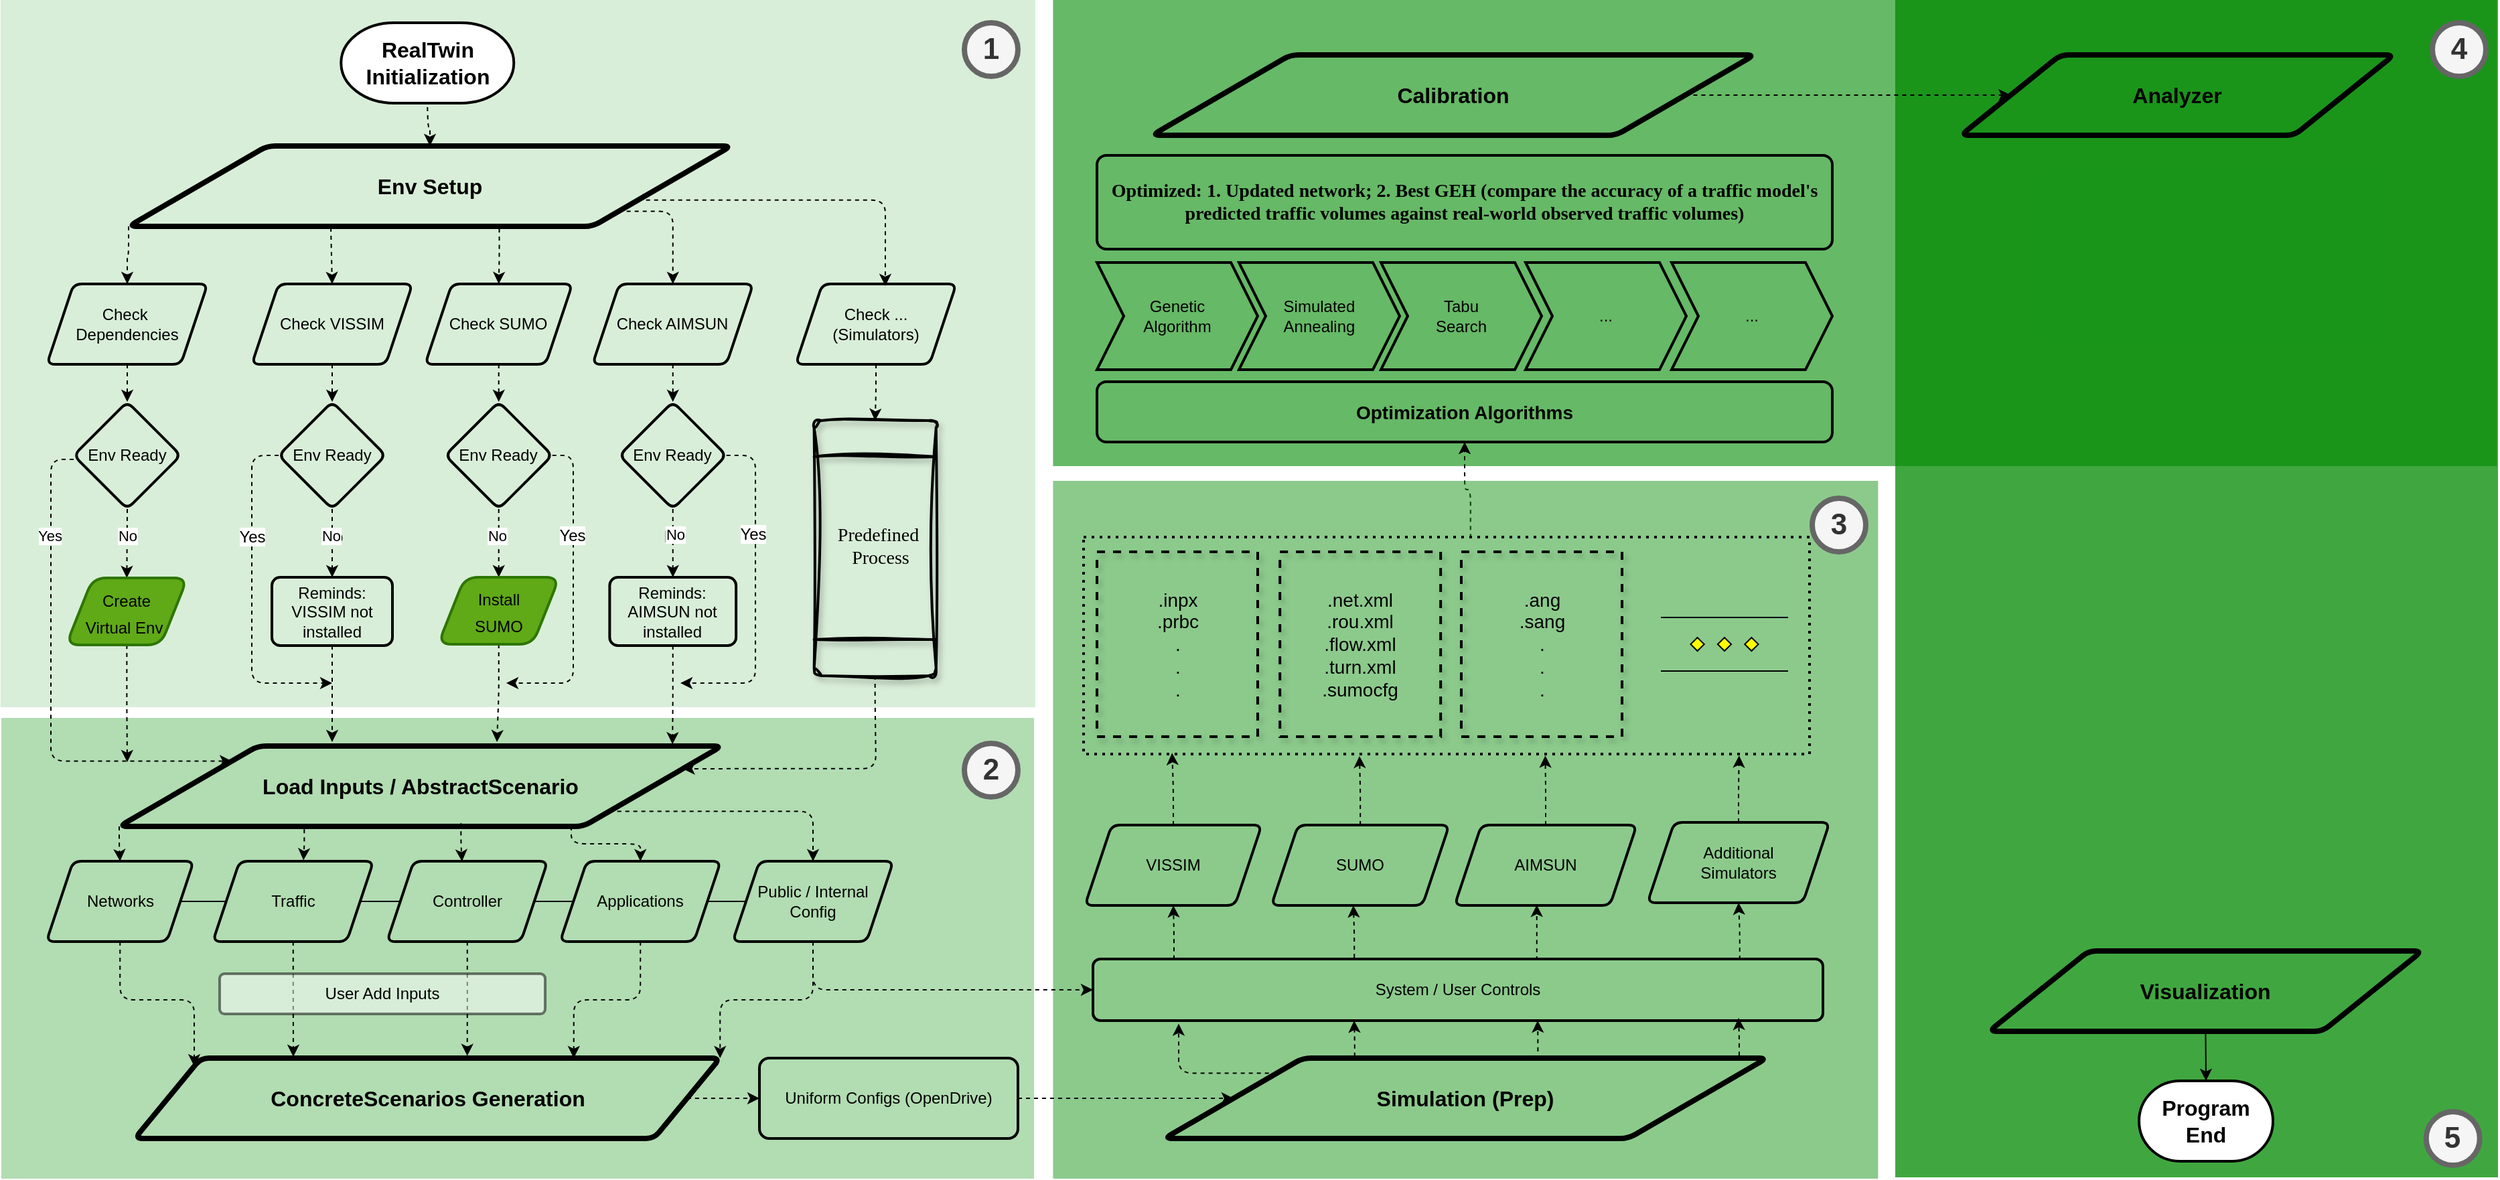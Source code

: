 <mxfile>
    <diagram id="FxDfkc90zArqB3Rua8Ul" name="Page-1">
        <mxGraphModel dx="1268" dy="1058" grid="0" gridSize="10" guides="1" tooltips="1" connect="1" arrows="1" fold="1" page="0" pageScale="1" pageWidth="827" pageHeight="1169" background="none" math="1" shadow="0">
            <root>
                <mxCell id="0"/>
                <mxCell id="1" parent="0"/>
                <mxCell id="206" value="" style="rounded=0;whiteSpace=wrap;html=1;strokeWidth=4;fillColor=#008a00;fontColor=#ffffff;strokeColor=none;opacity=60;" parent="1" vertex="1">
                    <mxGeometry x="822.19" y="13" width="1077.94" height="348" as="geometry"/>
                </mxCell>
                <mxCell id="207" value="" style="rounded=0;whiteSpace=wrap;html=1;strokeWidth=4;fillColor=#008a00;fontColor=#ffffff;strokeColor=none;opacity=75;" parent="1" vertex="1">
                    <mxGeometry x="1451" y="13" width="450" height="879" as="geometry"/>
                </mxCell>
                <mxCell id="202" value="" style="rounded=0;whiteSpace=wrap;html=1;strokeWidth=4;fillColor=#008a00;fontColor=#ffffff;strokeColor=none;opacity=15;" parent="1" vertex="1">
                    <mxGeometry x="36.38" y="13" width="772.62" height="528" as="geometry"/>
                </mxCell>
                <mxCell id="203" value="" style="rounded=0;whiteSpace=wrap;html=1;strokeWidth=4;fillColor=#008a00;fontColor=#ffffff;strokeColor=none;opacity=30;" parent="1" vertex="1">
                    <mxGeometry x="37" y="549" width="771" height="344" as="geometry"/>
                </mxCell>
                <mxCell id="260" value="" style="edgeStyle=orthogonalEdgeStyle;html=1;exitX=0.533;exitY=0.004;exitDx=0;exitDy=0;exitPerimeter=0;entryX=0.5;entryY=1;entryDx=0;entryDy=0;rounded=1;dashed=1;strokeColor=default;align=center;verticalAlign=middle;fontFamily=Helvetica;fontSize=11;fontColor=default;labelBackgroundColor=default;endArrow=classic;" parent="1" source="226" target="243" edge="1">
                    <mxGeometry relative="1" as="geometry">
                        <mxPoint x="1131.1" y="393" as="sourcePoint"/>
                        <mxPoint x="1127.9" y="310" as="targetPoint"/>
                    </mxGeometry>
                </mxCell>
                <mxCell id="204" value="" style="rounded=0;whiteSpace=wrap;html=1;strokeWidth=4;fillColor=#008a00;fontColor=#ffffff;strokeColor=none;opacity=45;" parent="1" vertex="1">
                    <mxGeometry x="822.19" y="372" width="616" height="521" as="geometry"/>
                </mxCell>
                <mxCell id="37" value="" style="edgeStyle=orthogonalEdgeStyle;html=1;dashed=1;fontSize=16;endArrow=classic;endFill=1;" parent="1" source="6" target="36" edge="1">
                    <mxGeometry relative="1" as="geometry"/>
                </mxCell>
                <mxCell id="6" value="Check SUMO" style="shape=parallelogram;perimeter=parallelogramPerimeter;whiteSpace=wrap;html=1;fixedSize=1;strokeWidth=2;rounded=1;arcSize=12;fillColor=none;" parent="1" vertex="1">
                    <mxGeometry x="353.37" y="225" width="110" height="60" as="geometry"/>
                </mxCell>
                <mxCell id="29" value="" style="edgeStyle=orthogonalEdgeStyle;html=1;dashed=1;fontSize=16;endArrow=classic;endFill=1;" parent="1" source="8" target="28" edge="1">
                    <mxGeometry relative="1" as="geometry"/>
                </mxCell>
                <mxCell id="8" value="Check VISSIM" style="shape=parallelogram;perimeter=parallelogramPerimeter;whiteSpace=wrap;html=1;fixedSize=1;strokeWidth=2;rounded=1;arcSize=12;fillColor=none;" parent="1" vertex="1">
                    <mxGeometry x="224" y="225" width="120" height="60" as="geometry"/>
                </mxCell>
                <mxCell id="39" value="" style="edgeStyle=orthogonalEdgeStyle;html=1;dashed=1;fontSize=16;endArrow=classic;endFill=1;" parent="1" source="10" target="38" edge="1">
                    <mxGeometry relative="1" as="geometry"/>
                </mxCell>
                <mxCell id="10" value="Check AIMSUN" style="shape=parallelogram;perimeter=parallelogramPerimeter;whiteSpace=wrap;html=1;fixedSize=1;strokeWidth=2;rounded=1;arcSize=12;fillColor=none;" parent="1" vertex="1">
                    <mxGeometry x="478.37" y="225" width="120" height="60" as="geometry"/>
                </mxCell>
                <mxCell id="138" style="edgeStyle=orthogonalEdgeStyle;html=1;exitX=0.307;exitY=1.035;exitDx=0;exitDy=0;entryX=0.564;entryY=-0.012;entryDx=0;entryDy=0;entryPerimeter=0;dashed=1;fontSize=12;endArrow=classic;endFill=1;exitPerimeter=0;" parent="1" source="13" target="17" edge="1">
                    <mxGeometry relative="1" as="geometry"/>
                </mxCell>
                <mxCell id="139" style="edgeStyle=orthogonalEdgeStyle;html=1;exitX=0.567;exitY=0.961;exitDx=0;exitDy=0;entryX=0.467;entryY=0.002;entryDx=0;entryDy=0;dashed=1;fontSize=12;endArrow=classic;endFill=1;exitPerimeter=0;entryPerimeter=0;" parent="1" source="13" target="18" edge="1">
                    <mxGeometry relative="1" as="geometry"/>
                </mxCell>
                <mxCell id="140" style="edgeStyle=orthogonalEdgeStyle;html=1;exitX=0.75;exitY=1;exitDx=0;exitDy=0;entryX=0.5;entryY=0;entryDx=0;entryDy=0;dashed=1;fontSize=12;endArrow=classic;endFill=1;" parent="1" source="13" target="19" edge="1">
                    <mxGeometry relative="1" as="geometry"/>
                </mxCell>
                <mxCell id="142" style="edgeStyle=orthogonalEdgeStyle;html=1;exitX=0;exitY=1;exitDx=0;exitDy=0;entryX=0.5;entryY=0;entryDx=0;entryDy=0;dashed=1;fontSize=12;endArrow=classic;endFill=1;" parent="1" source="13" target="15" edge="1">
                    <mxGeometry relative="1" as="geometry"/>
                </mxCell>
                <mxCell id="176" style="edgeStyle=orthogonalEdgeStyle;html=1;exitX=1;exitY=1;exitDx=0;exitDy=0;dashed=1;" parent="1" source="13" target="172" edge="1">
                    <mxGeometry relative="1" as="geometry"/>
                </mxCell>
                <mxCell id="13" value="&lt;b&gt;&lt;font style=&quot;font-size: 16px;&quot;&gt;Load Inputs / AbstractScenario&lt;/font&gt;&lt;/b&gt;" style="shape=parallelogram;html=1;strokeWidth=4;perimeter=parallelogramPerimeter;whiteSpace=wrap;rounded=1;arcSize=12;size=0.23;fillColor=none;" parent="1" vertex="1">
                    <mxGeometry x="125" y="570" width="450" height="60" as="geometry"/>
                </mxCell>
                <mxCell id="14" style="edgeStyle=none;html=1;exitX=1;exitY=0.5;exitDx=0;exitDy=0;entryX=0;entryY=0.5;entryDx=0;entryDy=0;fontSize=16;endArrow=none;endFill=0;" parent="1" target="17" edge="1" source="15">
                    <mxGeometry relative="1" as="geometry">
                        <mxPoint x="164.88" y="700" as="sourcePoint"/>
                    </mxGeometry>
                </mxCell>
                <mxCell id="126" style="edgeStyle=orthogonalEdgeStyle;html=1;exitX=0.5;exitY=1;exitDx=0;exitDy=0;entryX=0;entryY=0;entryDx=0;entryDy=0;dashed=1;fontSize=16;endArrow=classic;endFill=1;" parent="1" source="15" target="116" edge="1">
                    <mxGeometry relative="1" as="geometry"/>
                </mxCell>
                <mxCell id="15" value="Networks" style="shape=parallelogram;perimeter=parallelogramPerimeter;whiteSpace=wrap;html=1;fixedSize=1;strokeWidth=2;rounded=1;arcSize=12;fillColor=none;" parent="1" vertex="1">
                    <mxGeometry x="70.63" y="656" width="110" height="60" as="geometry"/>
                </mxCell>
                <mxCell id="16" value="" style="edgeStyle=none;html=1;fontSize=16;endArrow=none;endFill=0;" parent="1" source="17" target="18" edge="1">
                    <mxGeometry relative="1" as="geometry"/>
                </mxCell>
                <mxCell id="129" style="edgeStyle=orthogonalEdgeStyle;html=1;exitX=0.5;exitY=1;exitDx=0;exitDy=0;dashed=1;fontSize=16;endArrow=classic;endFill=1;" parent="1" source="17" edge="1">
                    <mxGeometry relative="1" as="geometry">
                        <mxPoint x="255" y="802" as="targetPoint"/>
                    </mxGeometry>
                </mxCell>
                <mxCell id="17" value="Traffic" style="shape=parallelogram;perimeter=parallelogramPerimeter;whiteSpace=wrap;html=1;fixedSize=1;strokeWidth=2;rounded=1;arcSize=12;fillColor=none;" parent="1" vertex="1">
                    <mxGeometry x="194.88" y="656" width="120" height="60" as="geometry"/>
                </mxCell>
                <mxCell id="20" style="edgeStyle=none;html=1;exitX=1;exitY=0.5;exitDx=0;exitDy=0;entryX=0;entryY=0.5;entryDx=0;entryDy=0;fontSize=16;endArrow=none;endFill=0;" parent="1" source="18" target="19" edge="1">
                    <mxGeometry relative="1" as="geometry"/>
                </mxCell>
                <mxCell id="128" style="edgeStyle=orthogonalEdgeStyle;html=1;exitX=0.5;exitY=1;exitDx=0;exitDy=0;entryX=0.568;entryY=-0.028;entryDx=0;entryDy=0;dashed=1;fontSize=16;endArrow=classic;endFill=1;entryPerimeter=0;" parent="1" source="18" target="116" edge="1">
                    <mxGeometry relative="1" as="geometry"/>
                </mxCell>
                <mxCell id="18" value="Controller" style="shape=parallelogram;perimeter=parallelogramPerimeter;whiteSpace=wrap;html=1;fixedSize=1;strokeWidth=2;rounded=1;arcSize=12;fillColor=none;" parent="1" vertex="1">
                    <mxGeometry x="324.88" y="656" width="120" height="60" as="geometry"/>
                </mxCell>
                <mxCell id="127" style="edgeStyle=orthogonalEdgeStyle;html=1;exitX=0.5;exitY=1;exitDx=0;exitDy=0;entryX=0.75;entryY=0;entryDx=0;entryDy=0;dashed=1;fontSize=16;endArrow=classic;endFill=1;" parent="1" source="19" target="116" edge="1">
                    <mxGeometry relative="1" as="geometry"/>
                </mxCell>
                <mxCell id="266" style="edgeStyle=orthogonalEdgeStyle;html=1;exitX=1;exitY=0.5;exitDx=0;exitDy=0;entryX=0;entryY=0.5;entryDx=0;entryDy=0;endArrow=none;endFill=0;" edge="1" parent="1" source="19" target="172">
                    <mxGeometry relative="1" as="geometry"/>
                </mxCell>
                <mxCell id="19" value="Applications" style="shape=parallelogram;perimeter=parallelogramPerimeter;whiteSpace=wrap;html=1;fixedSize=1;strokeWidth=2;rounded=1;arcSize=12;fillColor=none;" parent="1" vertex="1">
                    <mxGeometry x="454.13" y="656" width="120" height="60" as="geometry"/>
                </mxCell>
                <mxCell id="35" value="" style="edgeStyle=orthogonalEdgeStyle;html=1;dashed=1;fontSize=16;endArrow=classic;endFill=1;" parent="1" source="28" target="34" edge="1">
                    <mxGeometry relative="1" as="geometry"/>
                </mxCell>
                <mxCell id="47" value="&lt;font style=&quot;font-size: 12px;&quot;&gt;No&lt;/font&gt;" style="edgeLabel;html=1;align=center;verticalAlign=middle;resizable=0;points=[];fontSize=16;labelBackgroundColor=none;" parent="35" vertex="1" connectable="0">
                    <mxGeometry x="-0.273" relative="1" as="geometry">
                        <mxPoint as="offset"/>
                    </mxGeometry>
                </mxCell>
                <mxCell id="216" value="No" style="edgeLabel;html=1;align=center;verticalAlign=middle;resizable=0;points=[];" parent="35" vertex="1" connectable="0">
                    <mxGeometry x="-0.211" y="-1" relative="1" as="geometry">
                        <mxPoint as="offset"/>
                    </mxGeometry>
                </mxCell>
                <mxCell id="65" style="edgeStyle=elbowEdgeStyle;html=1;exitX=0;exitY=0.5;exitDx=0;exitDy=0;dashed=1;fontSize=12;endArrow=classic;endFill=1;" parent="1" source="28" edge="1">
                    <mxGeometry relative="1" as="geometry">
                        <mxPoint x="284" y="523" as="targetPoint"/>
                        <Array as="points">
                            <mxPoint x="224" y="443"/>
                        </Array>
                    </mxGeometry>
                </mxCell>
                <mxCell id="67" value="&lt;span style=&quot;background-color: light-dark(#ffffff, var(--ge-dark-color, #121212));&quot;&gt;Yes&lt;/span&gt;" style="edgeLabel;html=1;align=center;verticalAlign=middle;resizable=0;points=[];fontSize=12;labelBackgroundColor=none;" parent="65" vertex="1" connectable="0">
                    <mxGeometry x="-0.333" relative="1" as="geometry">
                        <mxPoint y="-3" as="offset"/>
                    </mxGeometry>
                </mxCell>
                <mxCell id="28" value="Env Ready" style="rhombus;whiteSpace=wrap;html=1;strokeWidth=2;rounded=1;arcSize=12;fillColor=none;" parent="1" vertex="1">
                    <mxGeometry x="244" y="313" width="80" height="80" as="geometry"/>
                </mxCell>
                <mxCell id="59" style="edgeStyle=elbowEdgeStyle;elbow=vertical;html=1;exitX=0.5;exitY=1;exitDx=0;exitDy=0;dashed=1;fontSize=12;endArrow=classic;endFill=1;" parent="1" source="34" edge="1">
                    <mxGeometry relative="1" as="geometry">
                        <mxPoint x="284" y="567" as="targetPoint"/>
                    </mxGeometry>
                </mxCell>
                <mxCell id="34" value="Reminds: VISSIM not installed" style="whiteSpace=wrap;html=1;strokeWidth=2;rounded=1;arcSize=12;fillColor=none;" parent="1" vertex="1">
                    <mxGeometry x="239" y="444" width="90" height="51" as="geometry"/>
                </mxCell>
                <mxCell id="52" style="edgeStyle=orthogonalEdgeStyle;html=1;exitX=0.5;exitY=1;exitDx=0;exitDy=0;entryX=0.5;entryY=0;entryDx=0;entryDy=0;dashed=1;fontSize=12;endArrow=classic;endFill=1;" parent="1" source="36" target="50" edge="1">
                    <mxGeometry relative="1" as="geometry"/>
                </mxCell>
                <mxCell id="54" value="No" style="edgeLabel;html=1;align=center;verticalAlign=middle;resizable=0;points=[];fontSize=12;labelBackgroundColor=none;" parent="52" vertex="1" connectable="0">
                    <mxGeometry x="-0.271" relative="1" as="geometry">
                        <mxPoint x="-2" y="1" as="offset"/>
                    </mxGeometry>
                </mxCell>
                <mxCell id="217" value="No" style="edgeLabel;html=1;align=center;verticalAlign=middle;resizable=0;points=[];" parent="52" vertex="1" connectable="0">
                    <mxGeometry x="-0.165" y="-2" relative="1" as="geometry">
                        <mxPoint y="-2" as="offset"/>
                    </mxGeometry>
                </mxCell>
                <mxCell id="56" style="edgeStyle=elbowEdgeStyle;html=1;exitX=1;exitY=0.5;exitDx=0;exitDy=0;dashed=1;fontSize=12;endArrow=classic;endFill=1;" parent="1" source="36" edge="1">
                    <mxGeometry relative="1" as="geometry">
                        <mxPoint x="414" y="523" as="targetPoint"/>
                        <Array as="points">
                            <mxPoint x="464" y="433"/>
                        </Array>
                    </mxGeometry>
                </mxCell>
                <mxCell id="57" value="&lt;span style=&quot;background-color: light-dark(#ffffff, var(--ge-dark-color, #121212));&quot;&gt;Yes&lt;/span&gt;" style="edgeLabel;html=1;align=center;verticalAlign=middle;resizable=0;points=[];fontSize=12;labelBackgroundColor=none;" parent="56" vertex="1" connectable="0">
                    <mxGeometry x="-0.189" y="1" relative="1" as="geometry">
                        <mxPoint x="-2" y="-20" as="offset"/>
                    </mxGeometry>
                </mxCell>
                <mxCell id="36" value="Env Ready" style="rhombus;whiteSpace=wrap;html=1;strokeWidth=2;rounded=1;arcSize=12;fillColor=none;" parent="1" vertex="1">
                    <mxGeometry x="368.37" y="313" width="80" height="80" as="geometry"/>
                </mxCell>
                <mxCell id="45" value="" style="edgeStyle=orthogonalEdgeStyle;html=1;dashed=1;fontSize=16;endArrow=classic;endFill=1;" parent="1" source="38" target="44" edge="1">
                    <mxGeometry relative="1" as="geometry"/>
                </mxCell>
                <mxCell id="48" value="&lt;font style=&quot;font-size: 12px;&quot;&gt;No&lt;/font&gt;" style="edgeLabel;html=1;align=center;verticalAlign=middle;resizable=0;points=[];fontSize=16;backgroundOutline=0;labelBackgroundColor=none;" parent="45" vertex="1" connectable="0">
                    <mxGeometry x="0.208" y="1" relative="1" as="geometry">
                        <mxPoint x="-1" y="-12" as="offset"/>
                    </mxGeometry>
                </mxCell>
                <mxCell id="218" value="No" style="edgeLabel;html=1;align=center;verticalAlign=middle;resizable=0;points=[];" parent="45" vertex="1" connectable="0">
                    <mxGeometry x="-0.256" y="1" relative="1" as="geometry">
                        <mxPoint as="offset"/>
                    </mxGeometry>
                </mxCell>
                <mxCell id="66" style="edgeStyle=elbowEdgeStyle;html=1;exitX=1;exitY=0.5;exitDx=0;exitDy=0;dashed=1;fontSize=12;endArrow=classic;endFill=1;" parent="1" source="38" edge="1">
                    <mxGeometry relative="1" as="geometry">
                        <mxPoint x="544" y="523" as="targetPoint"/>
                        <Array as="points">
                            <mxPoint x="600" y="433"/>
                        </Array>
                    </mxGeometry>
                </mxCell>
                <mxCell id="68" value="&lt;span style=&quot;background-color: light-dark(#ffffff, var(--ge-dark-color, #121212));&quot;&gt;Yes&lt;/span&gt;" style="edgeLabel;html=1;align=center;verticalAlign=middle;resizable=0;points=[];fontSize=12;labelBackgroundColor=none;" parent="66" vertex="1" connectable="0">
                    <mxGeometry x="-0.358" y="1" relative="1" as="geometry">
                        <mxPoint x="-3" y="1" as="offset"/>
                    </mxGeometry>
                </mxCell>
                <mxCell id="38" value="Env Ready" style="rhombus;whiteSpace=wrap;html=1;strokeWidth=2;rounded=1;arcSize=12;fillColor=none;" parent="1" vertex="1">
                    <mxGeometry x="498.37" y="313" width="80" height="80" as="geometry"/>
                </mxCell>
                <mxCell id="60" style="edgeStyle=elbowEdgeStyle;elbow=vertical;html=1;exitX=0.5;exitY=1;exitDx=0;exitDy=0;entryX=0.918;entryY=-0.022;entryDx=0;entryDy=0;entryPerimeter=0;dashed=1;fontSize=12;endArrow=classic;endFill=1;" parent="1" source="44" target="13" edge="1">
                    <mxGeometry relative="1" as="geometry"/>
                </mxCell>
                <mxCell id="44" value="Reminds: AIMSUN not installed" style="whiteSpace=wrap;html=1;strokeWidth=2;rounded=1;arcSize=12;strokeColor=default;fillColor=none;" parent="1" vertex="1">
                    <mxGeometry x="491.18" y="444" width="94.37" height="51" as="geometry"/>
                </mxCell>
                <mxCell id="53" style="edgeStyle=orthogonalEdgeStyle;html=1;exitX=0.5;exitY=1;exitDx=0;exitDy=0;dashed=1;fontSize=12;endArrow=classic;endFill=1;" parent="1" source="50" edge="1">
                    <mxGeometry relative="1" as="geometry">
                        <mxPoint x="407" y="567" as="targetPoint"/>
                    </mxGeometry>
                </mxCell>
                <mxCell id="50" value="&lt;font style=&quot;font-size: 12px; color: rgb(0, 0, 0);&quot;&gt;Install &lt;br&gt;SUMO&lt;/font&gt;" style="shape=parallelogram;perimeter=parallelogramPerimeter;whiteSpace=wrap;html=1;fixedSize=1;fontSize=16;fillColor=#60a917;rounded=1;strokeWidth=2;strokeColor=#2D7600;fontColor=#ffffff;" parent="1" vertex="1">
                    <mxGeometry x="363.06" y="444" width="90.63" height="50" as="geometry"/>
                </mxCell>
                <mxCell id="178" value="" style="edgeStyle=orthogonalEdgeStyle;html=1;dashed=1;fontColor=#00FF00;" parent="1" source="116" target="177" edge="1">
                    <mxGeometry relative="1" as="geometry"/>
                </mxCell>
                <mxCell id="116" value="&lt;b&gt;&lt;font style=&quot;font-size: 16px;&quot;&gt;ConcreteScenarios Generation&lt;/font&gt;&lt;/b&gt;" style="shape=parallelogram;html=1;strokeWidth=4;perimeter=parallelogramPerimeter;whiteSpace=wrap;rounded=1;arcSize=12;size=0.113;fillColor=none;" parent="1" vertex="1">
                    <mxGeometry x="136.63" y="803" width="437" height="60" as="geometry"/>
                </mxCell>
                <mxCell id="150" style="edgeStyle=orthogonalEdgeStyle;html=1;exitX=1;exitY=0.75;exitDx=0;exitDy=0;entryX=0.558;entryY=0.025;entryDx=0;entryDy=0;entryPerimeter=0;dashed=1;fontSize=12;endArrow=classic;endFill=1;" parent="1" source="131" target="147" edge="1">
                    <mxGeometry relative="1" as="geometry"/>
                </mxCell>
                <mxCell id="153" style="edgeStyle=orthogonalEdgeStyle;html=1;exitX=0;exitY=1;exitDx=0;exitDy=0;entryX=0.5;entryY=0;entryDx=0;entryDy=0;dashed=1;" parent="1" source="131" target="152" edge="1">
                    <mxGeometry relative="1" as="geometry"/>
                </mxCell>
                <mxCell id="165" style="edgeStyle=orthogonalEdgeStyle;html=1;exitX=1;exitY=1;exitDx=0;exitDy=0;entryX=0.5;entryY=0;entryDx=0;entryDy=0;dashed=1;" parent="1" source="131" target="10" edge="1">
                    <mxGeometry relative="1" as="geometry">
                        <Array as="points">
                            <mxPoint x="538" y="171"/>
                        </Array>
                    </mxGeometry>
                </mxCell>
                <mxCell id="166" style="edgeStyle=orthogonalEdgeStyle;html=1;exitX=0.615;exitY=1.028;exitDx=0;exitDy=0;entryX=0.5;entryY=0;entryDx=0;entryDy=0;dashed=1;exitPerimeter=0;" parent="1" source="131" target="6" edge="1">
                    <mxGeometry relative="1" as="geometry"/>
                </mxCell>
                <mxCell id="168" style="edgeStyle=orthogonalEdgeStyle;html=1;entryX=0.5;entryY=0;entryDx=0;entryDy=0;dashed=1;" parent="1" target="8" edge="1">
                    <mxGeometry relative="1" as="geometry">
                        <mxPoint x="283" y="183" as="sourcePoint"/>
                    </mxGeometry>
                </mxCell>
                <mxCell id="131" value="&lt;b&gt;&lt;font style=&quot;font-size: 16px;&quot;&gt;Env Setup&lt;/font&gt;&lt;/b&gt;" style="shape=parallelogram;html=1;strokeWidth=4;perimeter=parallelogramPerimeter;whiteSpace=wrap;rounded=1;arcSize=12;size=0.23;fillColor=none;" parent="1" vertex="1">
                    <mxGeometry x="132" y="122" width="450" height="60" as="geometry"/>
                </mxCell>
                <mxCell id="144" style="edgeStyle=orthogonalEdgeStyle;html=1;exitX=0.5;exitY=1;exitDx=0;exitDy=0;entryX=0.5;entryY=0;entryDx=0;entryDy=0;dashed=1;fontSize=12;endArrow=classic;endFill=1;" parent="1" target="131" edge="1">
                    <mxGeometry relative="1" as="geometry">
                        <mxPoint x="355.13" y="93" as="sourcePoint"/>
                    </mxGeometry>
                </mxCell>
                <mxCell id="151" style="edgeStyle=orthogonalEdgeStyle;html=1;exitX=1;exitY=0.5;exitDx=0;exitDy=0;entryX=1;entryY=0.25;entryDx=0;entryDy=0;dashed=1;fontSize=11;endArrow=classic;endFill=1;rounded=1;strokeColor=default;align=center;verticalAlign=middle;fontFamily=Helvetica;fontColor=default;labelBackgroundColor=default;" parent="1" source="240" target="13" edge="1">
                    <mxGeometry relative="1" as="geometry">
                        <Array as="points">
                            <mxPoint x="690" y="535"/>
                            <mxPoint x="690" y="535"/>
                            <mxPoint x="690" y="587"/>
                        </Array>
                    </mxGeometry>
                </mxCell>
                <mxCell id="147" value="Check ...&lt;div&gt;(Simulators)&lt;/div&gt;" style="shape=parallelogram;perimeter=parallelogramPerimeter;whiteSpace=wrap;html=1;fixedSize=1;strokeWidth=2;rounded=1;arcSize=12;fillColor=none;" parent="1" vertex="1">
                    <mxGeometry x="630" y="225" width="120" height="60" as="geometry"/>
                </mxCell>
                <mxCell id="163" style="edgeStyle=none;html=1;exitX=0.5;exitY=1;exitDx=0;exitDy=0;entryX=0.5;entryY=0;entryDx=0;entryDy=0;dashed=1;" parent="1" source="152" target="155" edge="1">
                    <mxGeometry relative="1" as="geometry"/>
                </mxCell>
                <mxCell id="152" value="Check&amp;nbsp;&lt;div&gt;Dependencies&lt;/div&gt;" style="shape=parallelogram;perimeter=parallelogramPerimeter;whiteSpace=wrap;html=1;fixedSize=1;strokeWidth=2;rounded=1;arcSize=12;fillColor=none;" parent="1" vertex="1">
                    <mxGeometry x="71" y="225" width="120" height="60" as="geometry"/>
                </mxCell>
                <mxCell id="158" style="edgeStyle=none;html=1;exitX=0.5;exitY=1;exitDx=0;exitDy=0;entryX=0.5;entryY=0;entryDx=0;entryDy=0;dashed=1;" parent="1" source="155" target="156" edge="1">
                    <mxGeometry relative="1" as="geometry"/>
                </mxCell>
                <mxCell id="161" value="No" style="edgeLabel;html=1;align=center;verticalAlign=middle;resizable=0;points=[];" parent="158" vertex="1" connectable="0">
                    <mxGeometry x="-0.244" relative="1" as="geometry">
                        <mxPoint as="offset"/>
                    </mxGeometry>
                </mxCell>
                <mxCell id="159" style="edgeStyle=orthogonalEdgeStyle;html=1;exitX=0;exitY=0.5;exitDx=0;exitDy=0;dashed=1;entryX=0;entryY=0;entryDx=0;entryDy=0;" parent="1" target="13" edge="1">
                    <mxGeometry relative="1" as="geometry">
                        <Array as="points">
                            <mxPoint x="74" y="356"/>
                            <mxPoint x="74" y="581"/>
                        </Array>
                        <mxPoint x="91" y="356" as="sourcePoint"/>
                        <mxPoint x="131" y="521" as="targetPoint"/>
                    </mxGeometry>
                </mxCell>
                <mxCell id="162" value="Yes" style="edgeLabel;html=1;align=center;verticalAlign=middle;resizable=0;points=[];" parent="159" vertex="1" connectable="0">
                    <mxGeometry x="-0.295" relative="1" as="geometry">
                        <mxPoint x="-1" y="-59" as="offset"/>
                    </mxGeometry>
                </mxCell>
                <mxCell id="155" value="Env Ready" style="rhombus;whiteSpace=wrap;html=1;strokeWidth=2;rounded=1;arcSize=12;fillColor=none;" parent="1" vertex="1">
                    <mxGeometry x="91" y="313" width="80" height="80" as="geometry"/>
                </mxCell>
                <mxCell id="160" style="edgeStyle=orthogonalEdgeStyle;html=1;exitX=0.5;exitY=1;exitDx=0;exitDy=0;dashed=1;" parent="1" source="156" edge="1">
                    <mxGeometry relative="1" as="geometry">
                        <mxPoint x="131" y="582" as="targetPoint"/>
                        <Array as="points">
                            <mxPoint x="131" y="544"/>
                        </Array>
                    </mxGeometry>
                </mxCell>
                <mxCell id="156" value="&lt;span style=&quot;font-size: 12px;&quot;&gt;&lt;font style=&quot;color: light-dark(rgb(0, 0, 0), rgb(0, 0, 0));&quot;&gt;Create &lt;br&gt;Virtual Env&amp;nbsp;&lt;/font&gt;&lt;/span&gt;" style="shape=parallelogram;perimeter=parallelogramPerimeter;whiteSpace=wrap;html=1;fixedSize=1;fontSize=16;fillColor=#60a917;rounded=1;strokeWidth=2;fontColor=#ffffff;strokeColor=#2D7600;" parent="1" vertex="1">
                    <mxGeometry x="85.37" y="444.5" width="90.63" height="50" as="geometry"/>
                </mxCell>
                <mxCell id="174" style="edgeStyle=orthogonalEdgeStyle;html=1;exitX=0.5;exitY=1;exitDx=0;exitDy=0;entryX=1;entryY=0;entryDx=0;entryDy=0;dashed=1;" parent="1" source="172" target="116" edge="1">
                    <mxGeometry relative="1" as="geometry"/>
                </mxCell>
                <mxCell id="239" style="edgeStyle=orthogonalEdgeStyle;html=1;exitX=0.5;exitY=1;exitDx=0;exitDy=0;entryX=0;entryY=0.5;entryDx=0;entryDy=0;rounded=1;dashed=1;strokeColor=default;align=center;verticalAlign=middle;fontFamily=Helvetica;fontSize=11;fontColor=default;labelBackgroundColor=default;endArrow=classic;" parent="1" source="172" target="192" edge="1">
                    <mxGeometry relative="1" as="geometry"/>
                </mxCell>
                <mxCell id="172" value="Public / Internal&lt;br&gt;Config" style="shape=parallelogram;perimeter=parallelogramPerimeter;whiteSpace=wrap;html=1;fixedSize=1;strokeWidth=2;rounded=1;arcSize=12;fillColor=none;" parent="1" vertex="1">
                    <mxGeometry x="583" y="656" width="120" height="60" as="geometry"/>
                </mxCell>
                <mxCell id="182" style="edgeStyle=none;html=1;exitX=1;exitY=0.5;exitDx=0;exitDy=0;dashed=1;" parent="1" source="177" target="181" edge="1">
                    <mxGeometry relative="1" as="geometry">
                        <mxPoint x="895" y="833.0" as="sourcePoint"/>
                    </mxGeometry>
                </mxCell>
                <mxCell id="177" value="Uniform Configs (OpenDrive)" style="whiteSpace=wrap;html=1;fillColor=none;strokeWidth=2;rounded=1;arcSize=12;" parent="1" vertex="1">
                    <mxGeometry x="603" y="803" width="193" height="60" as="geometry"/>
                </mxCell>
                <mxCell id="195" style="edgeStyle=orthogonalEdgeStyle;html=1;exitX=0;exitY=0;exitDx=0;exitDy=0;dashed=1;entryX=0.117;entryY=1.05;entryDx=0;entryDy=0;entryPerimeter=0;" parent="1" source="181" target="192" edge="1">
                    <mxGeometry relative="1" as="geometry">
                        <Array as="points">
                            <mxPoint x="916" y="815"/>
                            <mxPoint x="916" y="777"/>
                        </Array>
                    </mxGeometry>
                </mxCell>
                <mxCell id="196" style="edgeStyle=orthogonalEdgeStyle;html=1;exitX=0.62;exitY=0.017;exitDx=0;exitDy=0;entryX=0.5;entryY=1;entryDx=0;entryDy=0;dashed=1;exitPerimeter=0;" parent="1" source="181" edge="1">
                    <mxGeometry relative="1" as="geometry">
                        <mxPoint x="1184" y="775" as="targetPoint"/>
                    </mxGeometry>
                </mxCell>
                <mxCell id="197" style="edgeStyle=orthogonalEdgeStyle;html=1;exitX=0.316;exitY=-0.019;exitDx=0;exitDy=0;entryX=0.5;entryY=1;entryDx=0;entryDy=0;dashed=1;exitPerimeter=0;" parent="1" source="181" edge="1">
                    <mxGeometry relative="1" as="geometry">
                        <mxPoint x="1047" y="775" as="targetPoint"/>
                    </mxGeometry>
                </mxCell>
                <mxCell id="223" style="edgeStyle=orthogonalEdgeStyle;html=1;exitX=0.954;exitY=-0.032;exitDx=0;exitDy=0;entryX=0.5;entryY=1;entryDx=0;entryDy=0;rounded=1;dashed=1;strokeColor=default;align=center;verticalAlign=middle;fontFamily=Helvetica;fontSize=11;fontColor=default;labelBackgroundColor=default;endArrow=classic;exitPerimeter=0;" parent="1" source="181" edge="1">
                    <mxGeometry relative="1" as="geometry">
                        <mxPoint x="1334" y="773" as="targetPoint"/>
                        <Array as="points">
                            <mxPoint x="1335" y="787"/>
                            <mxPoint x="1334" y="787"/>
                        </Array>
                    </mxGeometry>
                </mxCell>
                <mxCell id="181" value="&lt;b&gt;&lt;font style=&quot;font-size: 16px;&quot;&gt;Simulation (Prep)&lt;/font&gt;&lt;/b&gt;" style="shape=parallelogram;html=1;strokeWidth=4;perimeter=parallelogramPerimeter;whiteSpace=wrap;rounded=1;arcSize=12;size=0.23;fillColor=none;" parent="1" vertex="1">
                    <mxGeometry x="905.19" y="803" width="450" height="60" as="geometry"/>
                </mxCell>
                <mxCell id="234" value="" style="edgeStyle=orthogonalEdgeStyle;html=1;rounded=1;dashed=1;strokeColor=default;align=center;verticalAlign=middle;fontFamily=Helvetica;fontSize=11;fontColor=default;labelBackgroundColor=default;endArrow=classic;entryX=0.38;entryY=1.009;entryDx=0;entryDy=0;entryPerimeter=0;" parent="1" source="183" target="226" edge="1">
                    <mxGeometry relative="1" as="geometry"/>
                </mxCell>
                <mxCell id="183" value="SUMO" style="shape=parallelogram;perimeter=parallelogramPerimeter;whiteSpace=wrap;html=1;fixedSize=1;strokeWidth=2;rounded=1;arcSize=12;fillColor=none;" parent="1" vertex="1">
                    <mxGeometry x="985.18" y="629" width="132.82" height="60" as="geometry"/>
                </mxCell>
                <mxCell id="233" value="" style="edgeStyle=orthogonalEdgeStyle;html=1;rounded=1;dashed=1;strokeColor=default;align=center;verticalAlign=middle;fontFamily=Helvetica;fontSize=11;fontColor=default;labelBackgroundColor=default;endArrow=classic;entryX=0.122;entryY=0.995;entryDx=0;entryDy=0;entryPerimeter=0;" parent="1" source="184" target="226" edge="1">
                    <mxGeometry relative="1" as="geometry"/>
                </mxCell>
                <mxCell id="184" value="VISSIM" style="shape=parallelogram;perimeter=parallelogramPerimeter;whiteSpace=wrap;html=1;fixedSize=1;strokeWidth=2;rounded=1;arcSize=12;fillColor=none;" parent="1" vertex="1">
                    <mxGeometry x="846" y="629" width="132" height="60" as="geometry"/>
                </mxCell>
                <mxCell id="235" value="" style="edgeStyle=orthogonalEdgeStyle;html=1;rounded=1;dashed=1;strokeColor=default;align=center;verticalAlign=middle;fontFamily=Helvetica;fontSize=11;fontColor=default;labelBackgroundColor=default;endArrow=classic;entryX=0.636;entryY=1.007;entryDx=0;entryDy=0;entryPerimeter=0;" parent="1" source="185" target="226" edge="1">
                    <mxGeometry relative="1" as="geometry">
                        <mxPoint x="1189" y="560" as="targetPoint"/>
                    </mxGeometry>
                </mxCell>
                <mxCell id="185" value="AIMSUN" style="shape=parallelogram;perimeter=parallelogramPerimeter;whiteSpace=wrap;html=1;fixedSize=1;strokeWidth=2;rounded=1;arcSize=12;fillColor=none;" parent="1" vertex="1">
                    <mxGeometry x="1122" y="629" width="136" height="60" as="geometry"/>
                </mxCell>
                <mxCell id="191" style="edgeStyle=none;html=1;exitX=1;exitY=0.5;exitDx=0;exitDy=0;entryX=0;entryY=0.5;entryDx=0;entryDy=0;dashed=1;" parent="1" source="186" target="189" edge="1">
                    <mxGeometry relative="1" as="geometry"/>
                </mxCell>
                <mxCell id="186" value="&lt;b&gt;&lt;font style=&quot;font-size: 16px;&quot;&gt;Calibration&lt;/font&gt;&lt;/b&gt;" style="shape=parallelogram;html=1;strokeWidth=4;perimeter=parallelogramPerimeter;whiteSpace=wrap;rounded=1;arcSize=12;size=0.23;fillColor=none;" parent="1" vertex="1">
                    <mxGeometry x="896" y="54" width="450" height="60" as="geometry"/>
                </mxCell>
                <mxCell id="189" value="&lt;b&gt;&lt;font style=&quot;font-size: 16px;&quot;&gt;Analyzer&lt;/font&gt;&lt;/b&gt;" style="shape=parallelogram;html=1;strokeWidth=4;perimeter=parallelogramPerimeter;whiteSpace=wrap;rounded=1;arcSize=12;size=0.23;fillColor=none;" parent="1" vertex="1">
                    <mxGeometry x="1500" y="54" width="323.37" height="60" as="geometry"/>
                </mxCell>
                <mxCell id="215" style="edgeStyle=none;html=1;exitX=0.5;exitY=1;exitDx=0;exitDy=0;entryX=0.5;entryY=0;entryDx=0;entryDy=0;entryPerimeter=0;fontSize=16;" parent="1" source="190" target="214" edge="1">
                    <mxGeometry relative="1" as="geometry"/>
                </mxCell>
                <mxCell id="190" value="&lt;b&gt;&lt;font style=&quot;font-size: 16px;&quot;&gt;Visualization&lt;/font&gt;&lt;/b&gt;" style="shape=parallelogram;html=1;strokeWidth=4;perimeter=parallelogramPerimeter;whiteSpace=wrap;rounded=1;arcSize=12;size=0.23;fillColor=none;" parent="1" vertex="1">
                    <mxGeometry x="1521" y="723" width="323.37" height="60" as="geometry"/>
                </mxCell>
                <mxCell id="198" style="edgeStyle=orthogonalEdgeStyle;html=1;exitX=0.111;exitY=0.005;exitDx=0;exitDy=0;entryX=0.5;entryY=1;entryDx=0;entryDy=0;dashed=1;exitPerimeter=0;" parent="1" source="192" target="184" edge="1">
                    <mxGeometry relative="1" as="geometry"/>
                </mxCell>
                <mxCell id="192" value="System / User Controls" style="rounded=1;whiteSpace=wrap;html=1;fillColor=none;strokeColor=default;strokeWidth=2;align=center;verticalAlign=middle;arcSize=12;fontFamily=Helvetica;fontSize=12;fontColor=default;" parent="1" vertex="1">
                    <mxGeometry x="852" y="729" width="545" height="46" as="geometry"/>
                </mxCell>
                <mxCell id="201" style="edgeStyle=orthogonalEdgeStyle;html=1;entryX=0.461;entryY=1;entryDx=0;entryDy=0;entryPerimeter=0;dashed=1;exitX=0.358;exitY=-0.018;exitDx=0;exitDy=0;exitPerimeter=0;" parent="1" source="192" target="183" edge="1">
                    <mxGeometry relative="1" as="geometry">
                        <mxPoint x="1047" y="726" as="sourcePoint"/>
                    </mxGeometry>
                </mxCell>
                <mxCell id="200" style="edgeStyle=orthogonalEdgeStyle;html=1;exitX=0.608;exitY=0.021;exitDx=0;exitDy=0;entryX=0.451;entryY=0.993;entryDx=0;entryDy=0;entryPerimeter=0;dashed=1;exitPerimeter=0;" parent="1" source="192" target="185" edge="1">
                    <mxGeometry relative="1" as="geometry">
                        <mxPoint x="1184" y="715" as="sourcePoint"/>
                    </mxGeometry>
                </mxCell>
                <mxCell id="208" value="&lt;b&gt;&lt;font style=&quot;font-size: 22px;&quot;&gt;1&lt;/font&gt;&lt;/b&gt;" style="ellipse;whiteSpace=wrap;html=1;aspect=fixed;sketch=0;strokeWidth=4;fontColor=#333333;fillColor=#f5f5f5;strokeColor=#666666;" parent="1" vertex="1">
                    <mxGeometry x="756" y="30" width="40" height="40" as="geometry"/>
                </mxCell>
                <mxCell id="209" value="&lt;b&gt;&lt;font style=&quot;font-size: 22px;&quot;&gt;2&lt;/font&gt;&lt;/b&gt;" style="ellipse;whiteSpace=wrap;html=1;aspect=fixed;sketch=0;strokeWidth=4;fontColor=#333333;fillColor=#f5f5f5;strokeColor=#666666;" parent="1" vertex="1">
                    <mxGeometry x="756" y="568" width="40" height="40" as="geometry"/>
                </mxCell>
                <mxCell id="210" value="&lt;b&gt;&lt;font style=&quot;font-size: 22px;&quot;&gt;5&lt;/font&gt;&lt;/b&gt;" style="ellipse;whiteSpace=wrap;html=1;aspect=fixed;sketch=0;strokeWidth=4;fontColor=#333333;fillColor=#f5f5f5;strokeColor=#666666;" parent="1" vertex="1">
                    <mxGeometry x="1847.37" y="843" width="40" height="40" as="geometry"/>
                </mxCell>
                <mxCell id="212" value="&lt;b&gt;&lt;font style=&quot;font-size: 22px;&quot;&gt;3&lt;/font&gt;&lt;/b&gt;" style="ellipse;whiteSpace=wrap;html=1;aspect=fixed;sketch=0;strokeWidth=4;fontColor=#333333;fillColor=#f5f5f5;strokeColor=#666666;" parent="1" vertex="1">
                    <mxGeometry x="1389" y="385" width="40" height="40" as="geometry"/>
                </mxCell>
                <mxCell id="211" value="&lt;b&gt;&lt;font style=&quot;font-size: 22px;&quot;&gt;4&lt;/font&gt;&lt;/b&gt;" style="ellipse;whiteSpace=wrap;html=1;aspect=fixed;sketch=0;strokeWidth=4;fontColor=#333333;fillColor=#f5f5f5;strokeColor=#666666;" parent="1" vertex="1">
                    <mxGeometry x="1852" y="30" width="40" height="40" as="geometry"/>
                </mxCell>
                <mxCell id="213" value="&lt;b&gt;&lt;font style=&quot;font-size: 16px;&quot;&gt;RealTwin Initialization&lt;/font&gt;&lt;/b&gt;" style="strokeWidth=2;html=1;shape=mxgraph.flowchart.terminator;whiteSpace=wrap;" parent="1" vertex="1">
                    <mxGeometry x="290.63" y="30" width="129" height="60" as="geometry"/>
                </mxCell>
                <mxCell id="214" value="&lt;font style=&quot;font-size: 16px;&quot;&gt;&lt;b&gt;Program End&lt;/b&gt;&lt;/font&gt;" style="strokeWidth=2;html=1;shape=mxgraph.flowchart.terminator;whiteSpace=wrap;" parent="1" vertex="1">
                    <mxGeometry x="1633" y="820" width="100" height="60" as="geometry"/>
                </mxCell>
                <mxCell id="237" value="" style="edgeStyle=orthogonalEdgeStyle;html=1;entryX=0.903;entryY=1.007;entryDx=0;entryDy=0;entryPerimeter=0;rounded=1;dashed=1;strokeColor=default;align=center;verticalAlign=middle;fontFamily=Helvetica;fontSize=11;fontColor=default;labelBackgroundColor=default;endArrow=classic;" parent="1" source="220" target="226" edge="1">
                    <mxGeometry relative="1" as="geometry"/>
                </mxCell>
                <mxCell id="220" value="Additional&lt;div&gt;Simulators&lt;/div&gt;" style="shape=parallelogram;perimeter=parallelogramPerimeter;whiteSpace=wrap;html=1;fixedSize=1;strokeWidth=2;rounded=1;arcSize=12;fillColor=none;" parent="1" vertex="1">
                    <mxGeometry x="1266" y="627" width="136" height="60" as="geometry"/>
                </mxCell>
                <mxCell id="224" style="edgeStyle=orthogonalEdgeStyle;html=1;exitX=0.886;exitY=0.012;exitDx=0;exitDy=0;entryX=0.5;entryY=1;entryDx=0;entryDy=0;rounded=1;dashed=1;strokeColor=default;align=center;verticalAlign=middle;fontFamily=Helvetica;fontSize=11;fontColor=default;labelBackgroundColor=default;endArrow=classic;exitPerimeter=0;" parent="1" source="192" target="220" edge="1">
                    <mxGeometry relative="1" as="geometry">
                        <mxPoint x="1334" y="713" as="sourcePoint"/>
                    </mxGeometry>
                </mxCell>
                <mxCell id="226" value="" style="verticalLabelPosition=bottom;verticalAlign=top;html=1;shape=mxgraph.basic.rect;fillColor2=none;strokeWidth=2;size=20;indent=5;fillColor=none;dashed=1;dashPattern=1 2;" parent="1" vertex="1">
                    <mxGeometry x="845" y="414" width="542" height="162" as="geometry"/>
                </mxCell>
                <mxCell id="225" value="" style="verticalLabelPosition=bottom;verticalAlign=top;html=1;shape=mxgraph.basic.rect;fillColor2=none;strokeWidth=2;size=20;indent=5;fillColor=none;dashed=1;shadow=1;" parent="1" vertex="1">
                    <mxGeometry x="855" y="425" width="120" height="138" as="geometry"/>
                </mxCell>
                <mxCell id="227" value="" style="verticalLabelPosition=bottom;verticalAlign=top;html=1;shape=mxgraph.basic.rect;fillColor2=none;strokeWidth=2;size=20;indent=5;fillColor=none;dashed=1;shadow=1;" parent="1" vertex="1">
                    <mxGeometry x="991.59" y="425" width="120" height="138" as="geometry"/>
                </mxCell>
                <mxCell id="228" value="" style="verticalLabelPosition=bottom;verticalAlign=top;html=1;shape=mxgraph.basic.rect;fillColor2=none;strokeWidth=2;size=20;indent=5;fillColor=none;dashed=1;shadow=1;" parent="1" vertex="1">
                    <mxGeometry x="1127" y="425" width="120" height="138" as="geometry"/>
                </mxCell>
                <mxCell id="230" value="&lt;font style=&quot;font-size: 14px;&quot;&gt;.net.xml&lt;/font&gt;&lt;div&gt;&lt;font style=&quot;font-size: 14px;&quot;&gt;.rou.xml&lt;/font&gt;&lt;/div&gt;&lt;div&gt;&lt;font style=&quot;font-size: 14px;&quot;&gt;.flow.xml&lt;/font&gt;&lt;/div&gt;&lt;div&gt;&lt;font style=&quot;font-size: 14px;&quot;&gt;.turn.xml&lt;/font&gt;&lt;/div&gt;&lt;div&gt;&lt;font style=&quot;font-size: 14px;&quot;&gt;.sumocfg&lt;/font&gt;&lt;/div&gt;" style="text;html=1;align=center;verticalAlign=middle;whiteSpace=wrap;rounded=0;" parent="1" vertex="1">
                    <mxGeometry x="1008.09" y="440.5" width="87" height="107" as="geometry"/>
                </mxCell>
                <mxCell id="231" value="&lt;span style=&quot;font-size: 14px;&quot;&gt;.inpx&lt;/span&gt;&lt;div&gt;&lt;span style=&quot;font-size: 14px;&quot;&gt;.prbc&lt;/span&gt;&lt;/div&gt;&lt;div&gt;&lt;span style=&quot;font-size: 14px;&quot;&gt;.&lt;/span&gt;&lt;/div&gt;&lt;div&gt;&lt;span style=&quot;font-size: 14px;&quot;&gt;.&lt;/span&gt;&lt;/div&gt;&lt;div&gt;&lt;span style=&quot;font-size: 14px;&quot;&gt;.&lt;/span&gt;&lt;/div&gt;" style="text;html=1;align=center;verticalAlign=middle;whiteSpace=wrap;rounded=0;" parent="1" vertex="1">
                    <mxGeometry x="871.5" y="440.5" width="87" height="107" as="geometry"/>
                </mxCell>
                <mxCell id="232" value="&lt;span style=&quot;font-size: 14px; background-color: transparent;&quot;&gt;.ang&lt;/span&gt;&lt;div&gt;&lt;span style=&quot;font-size: 14px; background-color: transparent;&quot;&gt;.sang&lt;/span&gt;&lt;/div&gt;&lt;div&gt;&lt;span style=&quot;font-size: 14px;&quot;&gt;.&lt;/span&gt;&lt;/div&gt;&lt;div&gt;&lt;span style=&quot;font-size: 14px;&quot;&gt;.&lt;/span&gt;&lt;/div&gt;&lt;div&gt;&lt;span style=&quot;font-size: 14px;&quot;&gt;.&lt;/span&gt;&lt;/div&gt;" style="text;html=1;align=center;verticalAlign=middle;whiteSpace=wrap;rounded=0;" parent="1" vertex="1">
                    <mxGeometry x="1143.5" y="440.5" width="87" height="107" as="geometry"/>
                </mxCell>
                <mxCell id="241" value="" style="edgeStyle=orthogonalEdgeStyle;html=1;exitX=0.5;exitY=1;exitDx=0;exitDy=0;entryX=0;entryY=0.5;entryDx=0;entryDy=0;dashed=1;fontSize=12;endArrow=classic;endFill=1;" parent="1" source="147" target="240" edge="1">
                    <mxGeometry relative="1" as="geometry">
                        <Array as="points"/>
                        <mxPoint x="690" y="285" as="sourcePoint"/>
                        <mxPoint x="546" y="587" as="targetPoint"/>
                    </mxGeometry>
                </mxCell>
                <mxCell id="240" value="" style="verticalLabelPosition=bottom;verticalAlign=top;html=1;shape=process;whiteSpace=wrap;rounded=1;size=0.14;arcSize=6;rotation=90;fillColor=none;strokeWidth=2;glass=1;shadow=1;sketch=1;curveFitting=1;jiggle=2;" parent="1" vertex="1">
                    <mxGeometry x="594.11" y="376.74" width="190.47" height="91.06" as="geometry"/>
                </mxCell>
                <mxCell id="242" value="&lt;span style=&quot;color: rgb(0, 0, 0);&quot;&gt;&lt;font face=&quot;Times New Roman&quot; style=&quot;font-size: 14px;&quot;&gt;Predefined&amp;nbsp;&lt;/font&gt;&lt;/span&gt;&lt;div&gt;&lt;span style=&quot;color: rgb(0, 0, 0);&quot;&gt;&lt;font face=&quot;Times New Roman&quot; style=&quot;font-size: 14px;&quot;&gt;Process&lt;/font&gt;&lt;/span&gt;&lt;/div&gt;" style="text;html=1;align=center;verticalAlign=middle;whiteSpace=wrap;rounded=0;rotation=0;" parent="1" vertex="1">
                    <mxGeometry x="656" y="406.38" width="75" height="30" as="geometry"/>
                </mxCell>
                <mxCell id="243" value="&lt;font style=&quot;font-size: 14px;&quot;&gt;&lt;b&gt;Optimization Algorithms&lt;/b&gt;&lt;/font&gt;" style="rounded=1;whiteSpace=wrap;html=1;absoluteArcSize=1;arcSize=14;strokeWidth=2;fillColor=none;" parent="1" vertex="1">
                    <mxGeometry x="855" y="298" width="549" height="45" as="geometry"/>
                </mxCell>
                <mxCell id="244" value="Genetic&lt;div&gt;Algorithm&lt;/div&gt;" style="shape=step;perimeter=stepPerimeter;whiteSpace=wrap;html=1;fixedSize=1;fillColor=none;strokeColor=default;strokeWidth=2;align=center;verticalAlign=middle;fontFamily=Helvetica;fontSize=12;fontColor=default;" parent="1" vertex="1">
                    <mxGeometry x="855" y="209" width="120" height="80" as="geometry"/>
                </mxCell>
                <mxCell id="245" value="Simulated&lt;div&gt;Annealing&lt;/div&gt;" style="shape=step;perimeter=stepPerimeter;whiteSpace=wrap;html=1;fixedSize=1;fillColor=none;strokeColor=default;strokeWidth=2;align=center;verticalAlign=middle;fontFamily=Helvetica;fontSize=12;fontColor=default;" parent="1" vertex="1">
                    <mxGeometry x="961" y="209" width="120" height="80" as="geometry"/>
                </mxCell>
                <mxCell id="246" value="Tabu&lt;div&gt;Search&lt;/div&gt;" style="shape=step;perimeter=stepPerimeter;whiteSpace=wrap;html=1;fixedSize=1;fillColor=none;strokeColor=default;strokeWidth=2;align=center;verticalAlign=middle;fontFamily=Helvetica;fontSize=12;fontColor=default;" parent="1" vertex="1">
                    <mxGeometry x="1067" y="209" width="120" height="80" as="geometry"/>
                </mxCell>
                <mxCell id="247" value="..." style="shape=step;perimeter=stepPerimeter;whiteSpace=wrap;html=1;fixedSize=1;fillColor=none;strokeColor=default;strokeWidth=2;align=center;verticalAlign=middle;fontFamily=Helvetica;fontSize=12;fontColor=default;" parent="1" vertex="1">
                    <mxGeometry x="1175" y="209" width="120" height="80" as="geometry"/>
                </mxCell>
                <mxCell id="248" value="..." style="shape=step;perimeter=stepPerimeter;whiteSpace=wrap;html=1;fixedSize=1;fillColor=none;strokeWidth=2;" parent="1" vertex="1">
                    <mxGeometry x="1284" y="209" width="120" height="80" as="geometry"/>
                </mxCell>
                <mxCell id="256" value="" style="verticalLabelPosition=bottom;verticalAlign=top;html=1;shape=mxgraph.flowchart.parallel_mode;pointerEvents=1" parent="1" vertex="1">
                    <mxGeometry x="1276" y="474" width="95" height="40" as="geometry"/>
                </mxCell>
                <mxCell id="259" value="&lt;font face=&quot;Times New Roman&quot;&gt;&lt;span style=&quot;font-size: 14px;&quot;&gt;&lt;b&gt;Optimized: 1. Updated network; 2. Best GEH (compare the accuracy of a traffic model&#39;s predicted traffic volumes against real-world observed traffic volumes)&lt;/b&gt;&lt;/span&gt;&lt;/font&gt;" style="rounded=1;whiteSpace=wrap;html=1;absoluteArcSize=1;arcSize=14;strokeWidth=2;fillColor=none;align=center;" parent="1" vertex="1">
                    <mxGeometry x="855" y="129" width="549" height="70" as="geometry"/>
                </mxCell>
                <mxCell id="267" value="&lt;span style=&quot;color: rgb(0, 0, 0);&quot;&gt;User Add&amp;nbsp;&lt;/span&gt;&lt;span style=&quot;background-color: transparent;&quot;&gt;Inputs&lt;/span&gt;" style="rounded=1;whiteSpace=wrap;html=1;strokeColor=default;strokeWidth=2;align=center;verticalAlign=middle;arcSize=12;fontFamily=Helvetica;fontSize=12;fontColor=default;fillColor=default;opacity=50;" vertex="1" parent="1">
                    <mxGeometry x="200" y="740" width="243" height="30" as="geometry"/>
                </mxCell>
            </root>
        </mxGraphModel>
    </diagram>
</mxfile>